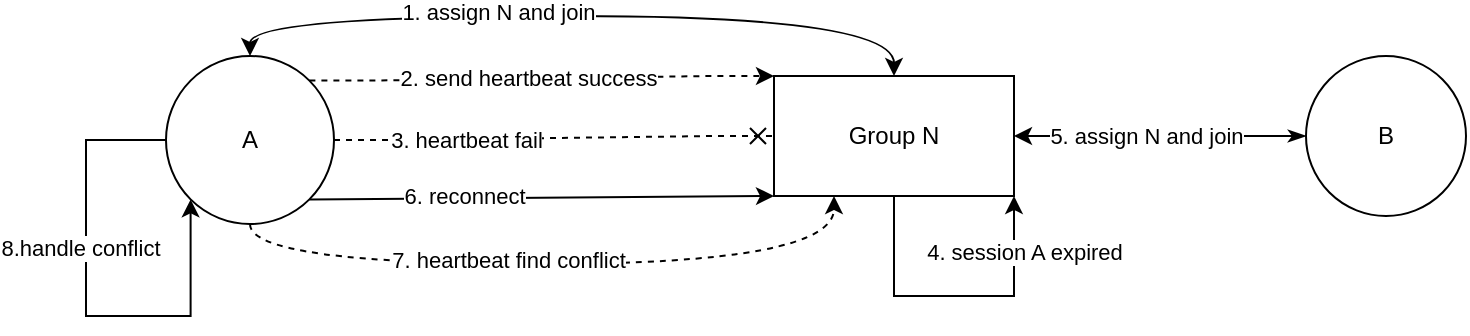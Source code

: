 <mxfile version="20.2.8" type="device"><diagram id="GBXoUGoVDtvreWMkLSjY" name="第 1 页"><mxGraphModel dx="782" dy="539" grid="1" gridSize="10" guides="1" tooltips="1" connect="1" arrows="1" fold="1" page="1" pageScale="1" pageWidth="827" pageHeight="1169" math="0" shadow="0"><root><mxCell id="0"/><mxCell id="1" parent="0"/><mxCell id="GIfc2JI8IDn86R7-E1p8-4" style="edgeStyle=orthogonalEdgeStyle;rounded=0;orthogonalLoop=1;jettySize=auto;html=1;exitX=0.5;exitY=0;exitDx=0;exitDy=0;entryX=0.5;entryY=0;entryDx=0;entryDy=0;curved=1;startArrow=classic;startFill=1;" edge="1" parent="1" source="GIfc2JI8IDn86R7-E1p8-1" target="GIfc2JI8IDn86R7-E1p8-2"><mxGeometry relative="1" as="geometry"/></mxCell><mxCell id="GIfc2JI8IDn86R7-E1p8-5" value="1. assign N and join" style="edgeLabel;html=1;align=center;verticalAlign=middle;resizable=0;points=[];" vertex="1" connectable="0" parent="GIfc2JI8IDn86R7-E1p8-4"><mxGeometry x="-0.226" y="2" relative="1" as="geometry"><mxPoint as="offset"/></mxGeometry></mxCell><mxCell id="GIfc2JI8IDn86R7-E1p8-7" style="rounded=0;orthogonalLoop=1;jettySize=auto;html=1;exitX=1;exitY=0;exitDx=0;exitDy=0;entryX=0;entryY=0;entryDx=0;entryDy=0;startArrow=none;startFill=0;edgeStyle=entityRelationEdgeStyle;dashed=1;" edge="1" parent="1" source="GIfc2JI8IDn86R7-E1p8-1" target="GIfc2JI8IDn86R7-E1p8-2"><mxGeometry relative="1" as="geometry"/></mxCell><mxCell id="GIfc2JI8IDn86R7-E1p8-8" value="2. send heartbeat success" style="edgeLabel;html=1;align=center;verticalAlign=middle;resizable=0;points=[];" vertex="1" connectable="0" parent="GIfc2JI8IDn86R7-E1p8-7"><mxGeometry x="-0.165" y="2" relative="1" as="geometry"><mxPoint x="12" y="1" as="offset"/></mxGeometry></mxCell><mxCell id="GIfc2JI8IDn86R7-E1p8-9" style="edgeStyle=entityRelationEdgeStyle;rounded=0;orthogonalLoop=1;jettySize=auto;html=1;exitX=1;exitY=0.5;exitDx=0;exitDy=0;entryX=0;entryY=0.5;entryDx=0;entryDy=0;startArrow=none;startFill=0;endArrow=cross;endFill=0;dashed=1;" edge="1" parent="1" source="GIfc2JI8IDn86R7-E1p8-1" target="GIfc2JI8IDn86R7-E1p8-2"><mxGeometry relative="1" as="geometry"/></mxCell><mxCell id="GIfc2JI8IDn86R7-E1p8-13" value="3. heartbeat fail" style="edgeLabel;html=1;align=center;verticalAlign=middle;resizable=0;points=[];" vertex="1" connectable="0" parent="GIfc2JI8IDn86R7-E1p8-9"><mxGeometry x="-0.772" relative="1" as="geometry"><mxPoint x="41" as="offset"/></mxGeometry></mxCell><mxCell id="GIfc2JI8IDn86R7-E1p8-22" style="rounded=0;orthogonalLoop=1;jettySize=auto;html=1;exitX=1;exitY=1;exitDx=0;exitDy=0;entryX=0;entryY=1;entryDx=0;entryDy=0;startArrow=none;startFill=0;endArrow=classic;endFill=1;" edge="1" parent="1" source="GIfc2JI8IDn86R7-E1p8-1" target="GIfc2JI8IDn86R7-E1p8-2"><mxGeometry relative="1" as="geometry"/></mxCell><mxCell id="GIfc2JI8IDn86R7-E1p8-23" value="6. reconnect" style="edgeLabel;html=1;align=center;verticalAlign=middle;resizable=0;points=[];" vertex="1" connectable="0" parent="GIfc2JI8IDn86R7-E1p8-22"><mxGeometry x="-0.47" y="1" relative="1" as="geometry"><mxPoint x="16" as="offset"/></mxGeometry></mxCell><mxCell id="GIfc2JI8IDn86R7-E1p8-31" style="edgeStyle=orthogonalEdgeStyle;curved=1;rounded=0;orthogonalLoop=1;jettySize=auto;html=1;exitX=0.5;exitY=1;exitDx=0;exitDy=0;entryX=0.25;entryY=1;entryDx=0;entryDy=0;startArrow=none;startFill=0;endArrow=classic;endFill=1;elbow=vertical;dashed=1;" edge="1" parent="1" source="GIfc2JI8IDn86R7-E1p8-1" target="GIfc2JI8IDn86R7-E1p8-2"><mxGeometry relative="1" as="geometry"/></mxCell><mxCell id="GIfc2JI8IDn86R7-E1p8-32" value="7. heartbeat find conflict" style="edgeLabel;html=1;align=center;verticalAlign=middle;resizable=0;points=[];" vertex="1" connectable="0" parent="GIfc2JI8IDn86R7-E1p8-31"><mxGeometry x="-0.351" y="2" relative="1" as="geometry"><mxPoint x="36" as="offset"/></mxGeometry></mxCell><mxCell id="GIfc2JI8IDn86R7-E1p8-1" value="A" style="ellipse;whiteSpace=wrap;html=1;aspect=fixed;" vertex="1" parent="1"><mxGeometry x="110" y="130" width="84" height="84" as="geometry"/></mxCell><mxCell id="GIfc2JI8IDn86R7-E1p8-29" style="edgeStyle=orthogonalEdgeStyle;rounded=0;orthogonalLoop=1;jettySize=auto;elbow=vertical;html=1;exitX=0.5;exitY=1;exitDx=0;exitDy=0;startArrow=none;startFill=0;endArrow=classic;endFill=1;entryX=1;entryY=1;entryDx=0;entryDy=0;" edge="1" parent="1" source="GIfc2JI8IDn86R7-E1p8-2" target="GIfc2JI8IDn86R7-E1p8-2"><mxGeometry relative="1" as="geometry"><mxPoint x="530" y="310" as="targetPoint"/><Array as="points"><mxPoint x="474" y="250"/><mxPoint x="534" y="250"/></Array></mxGeometry></mxCell><mxCell id="GIfc2JI8IDn86R7-E1p8-30" value="4. session A expired" style="edgeLabel;html=1;align=center;verticalAlign=middle;resizable=0;points=[];" vertex="1" connectable="0" parent="GIfc2JI8IDn86R7-E1p8-29"><mxGeometry x="0.567" y="-1" relative="1" as="geometry"><mxPoint x="4" y="-7" as="offset"/></mxGeometry></mxCell><mxCell id="GIfc2JI8IDn86R7-E1p8-2" value="Group N" style="rounded=0;whiteSpace=wrap;html=1;" vertex="1" parent="1"><mxGeometry x="414" y="140" width="120" height="60" as="geometry"/></mxCell><mxCell id="GIfc2JI8IDn86R7-E1p8-20" style="edgeStyle=orthogonalEdgeStyle;rounded=0;orthogonalLoop=1;jettySize=auto;html=1;exitX=0;exitY=0.5;exitDx=0;exitDy=0;entryX=1;entryY=0.5;entryDx=0;entryDy=0;startArrow=classicThin;startFill=1;endArrow=classic;endFill=1;" edge="1" parent="1" source="GIfc2JI8IDn86R7-E1p8-3" target="GIfc2JI8IDn86R7-E1p8-2"><mxGeometry relative="1" as="geometry"/></mxCell><mxCell id="GIfc2JI8IDn86R7-E1p8-21" value="5. assign N and join" style="edgeLabel;html=1;align=center;verticalAlign=middle;resizable=0;points=[];" vertex="1" connectable="0" parent="GIfc2JI8IDn86R7-E1p8-20"><mxGeometry x="0.388" y="2" relative="1" as="geometry"><mxPoint x="21" y="-2" as="offset"/></mxGeometry></mxCell><mxCell id="GIfc2JI8IDn86R7-E1p8-3" value="B" style="ellipse;whiteSpace=wrap;html=1;aspect=fixed;" vertex="1" parent="1"><mxGeometry x="680" y="130" width="80" height="80" as="geometry"/></mxCell><mxCell id="GIfc2JI8IDn86R7-E1p8-38" style="edgeStyle=orthogonalEdgeStyle;rounded=0;orthogonalLoop=1;jettySize=auto;html=1;exitX=0;exitY=0.5;exitDx=0;exitDy=0;entryX=0;entryY=1;entryDx=0;entryDy=0;startArrow=none;startFill=0;endArrow=classic;endFill=1;elbow=vertical;" edge="1" parent="1" source="GIfc2JI8IDn86R7-E1p8-1" target="GIfc2JI8IDn86R7-E1p8-1"><mxGeometry relative="1" as="geometry"><Array as="points"><mxPoint x="70" y="172"/><mxPoint x="70" y="260"/><mxPoint x="122" y="260"/></Array></mxGeometry></mxCell><mxCell id="GIfc2JI8IDn86R7-E1p8-39" value="8.handle conflict" style="edgeLabel;html=1;align=center;verticalAlign=middle;resizable=0;points=[];" vertex="1" connectable="0" parent="GIfc2JI8IDn86R7-E1p8-38"><mxGeometry x="-0.212" y="-3" relative="1" as="geometry"><mxPoint as="offset"/></mxGeometry></mxCell></root></mxGraphModel></diagram></mxfile>